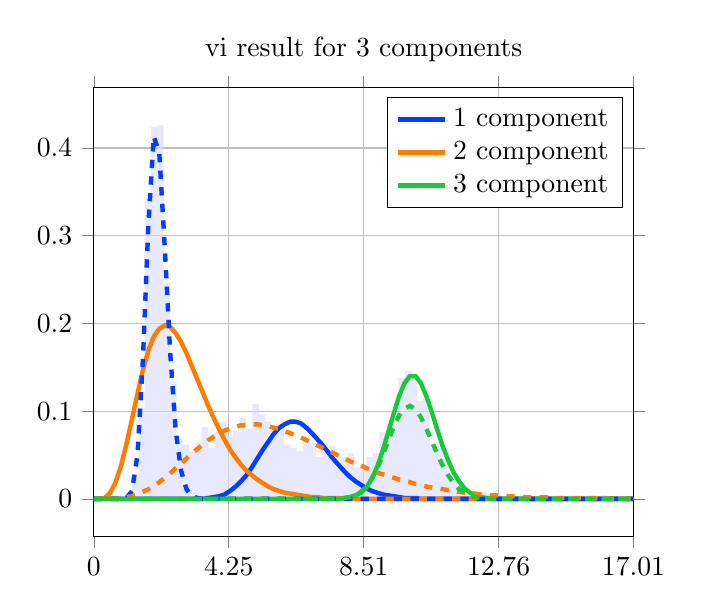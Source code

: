 \begin{tikzpicture}
\begin{axis}[title={vi result for 3 components}, yticklabel style={/pgf/number format/fixed,
            /pgf/number format/precision=3}, grid={major}, yminorgrids={true}, tick align={outside}, xtick={0.0,4.253,8.507,12.76,17.013}, xmin={0.0}, xmax={17.013}, scaled y ticks={false}]
    \addplot[ybar interval, fill={blue!15}, forget plot, opacity={0.6}, draw={none}, bar width={5.0e-6}]
        table[row sep={\\}]
        {
            \\
            0.4  0.002  \\
            0.6  0.0  \\
            0.8  0.0  \\
            1.0  0.008  \\
            1.2  0.028  \\
            1.4  0.104  \\
            1.6  0.342  \\
            1.8  0.424  \\
            2.0  0.426  \\
            2.2  0.246  \\
            2.4  0.134  \\
            2.6  0.068  \\
            2.8  0.062  \\
            3.0  0.054  \\
            3.2  0.064  \\
            3.4  0.082  \\
            3.6  0.058  \\
            3.8  0.076  \\
            4.0  0.088  \\
            4.2  0.072  \\
            4.4  0.078  \\
            4.6  0.092  \\
            4.8  0.08  \\
            5.0  0.108  \\
            5.2  0.096  \\
            5.4  0.088  \\
            5.6  0.082  \\
            5.8  0.08  \\
            6.0  0.062  \\
            6.2  0.058  \\
            6.4  0.054  \\
            6.6  0.072  \\
            6.8  0.064  \\
            7.0  0.048  \\
            7.2  0.056  \\
            7.4  0.06  \\
            7.6  0.036  \\
            7.8  0.048  \\
            8.0  0.052  \\
            8.2  0.036  \\
            8.4  0.04  \\
            8.6  0.048  \\
            8.8  0.052  \\
            9.0  0.076  \\
            9.2  0.078  \\
            9.4  0.086  \\
            9.6  0.138  \\
            9.8  0.146  \\
            10.0  0.134  \\
            10.2  0.112  \\
            10.4  0.12  \\
            10.6  0.062  \\
            10.8  0.06  \\
            11.0  0.046  \\
            11.2  0.024  \\
            11.4  0.026  \\
            11.6  0.01  \\
            11.8  0.008  \\
            12.0  0.004  \\
            12.2  0.008  \\
            12.4  0.006  \\
            12.6  0.006  \\
            12.8  0.002  \\
            13.0  0.004  \\
            13.2  0.0  \\
            13.4  0.002  \\
            13.6  0.002  \\
            13.8  0.0  \\
            14.0  0.002  \\
            14.2  0.002  \\
            14.4  0.0  \\
            14.6  0.0  \\
            14.8  0.0  \\
            15.0  0.0  \\
            15.2  0.0  \\
            15.4  0.002  \\
            15.6  0.0  \\
            15.8  0.0  \\
            16.0  0.004  \\
            16.2  0.0  \\
            16.4  0.0  \\
            16.6  0.0  \\
            16.8  0.0  \\
            17.0  0.002  \\
            17.2  0.0  \\
        }
        ;
    \addplot[style={{ultra thick}}, color={rgb,1:red,0.008;green,0.243;blue,1.0}]
        table[row sep={\\}]
        {
            \\
            0.0  0.0  \\
            0.172  4.358e-43  \\
            0.344  1.305e-32  \\
            0.516  1.161e-26  \\
            0.687  1.449e-22  \\
            0.859  1.743e-19  \\
            1.031  4.778e-17  \\
            1.203  4.72e-15  \\
            1.375  2.209e-13  \\
            1.547  5.842e-12  \\
            1.718  9.851e-11  \\
            1.89  1.154e-9  \\
            2.062  1.001e-8  \\
            2.234  6.745e-8  \\
            2.406  3.665e-7  \\
            2.578  1.655e-6  \\
            2.75  6.357e-6  \\
            2.921  2.119e-5  \\
            3.093  6.232e-5  \\
            3.265  0.0  \\
            3.437  0.0  \\
            3.609  0.001  \\
            3.781  0.002  \\
            3.953  0.003  \\
            4.124  0.005  \\
            4.296  0.009  \\
            4.468  0.014  \\
            4.64  0.02  \\
            4.812  0.027  \\
            4.984  0.036  \\
            5.155  0.046  \\
            5.327  0.056  \\
            5.499  0.065  \\
            5.671  0.074  \\
            5.843  0.081  \\
            6.015  0.085  \\
            6.187  0.088  \\
            6.358  0.088  \\
            6.53  0.086  \\
            6.702  0.081  \\
            6.874  0.075  \\
            7.046  0.068  \\
            7.218  0.061  \\
            7.389  0.053  \\
            7.561  0.045  \\
            7.733  0.038  \\
            7.905  0.031  \\
            8.077  0.025  \\
            8.249  0.02  \\
            8.421  0.016  \\
            8.592  0.012  \\
            8.764  0.009  \\
            8.936  0.007  \\
            9.108  0.005  \\
            9.28  0.004  \\
            9.452  0.003  \\
            9.624  0.002  \\
            9.795  0.001  \\
            9.967  0.001  \\
            10.139  0.001  \\
            10.311  0.0  \\
            10.483  0.0  \\
            10.655  0.0  \\
            10.826  0.0  \\
            10.998  8.482e-5  \\
            11.17  5.513e-5  \\
            11.342  3.553e-5  \\
            11.514  2.271e-5  \\
            11.686  1.44e-5  \\
            11.858  9.058e-6  \\
            12.029  5.655e-6  \\
            12.201  3.504e-6  \\
            12.373  2.156e-6  \\
            12.545  1.317e-6  \\
            12.717  7.994e-7  \\
            12.889  4.819e-7  \\
            13.06  2.886e-7  \\
            13.232  1.718e-7  \\
            13.404  1.016e-7  \\
            13.576  5.977e-8  \\
            13.748  3.494e-8  \\
            13.92  2.031e-8  \\
            14.092  1.175e-8  \\
            14.263  6.754e-9  \\
            14.435  3.864e-9  \\
            14.607  2.199e-9  \\
            14.779  1.245e-9  \\
            14.951  7.016e-10  \\
            15.123  3.935e-10  \\
            15.295  2.196e-10  \\
            15.466  1.22e-10  \\
            15.638  6.75e-11  \\
            15.81  3.718e-11  \\
            15.982  2.039e-11  \\
            16.154  1.113e-11  \\
            16.326  6.055e-12  \\
            16.497  3.28e-12  \\
            16.669  1.77e-12  \\
            16.841  9.512e-13  \\
            17.013  5.093e-13  \\
        }
        ;
    \addlegendentry {1 component}
    \addplot[style={{ultra thick}}, color={rgb,1:red,1.0;green,0.486;blue,0.0}]
        table[row sep={\\}]
        {
            \\
            0.0  0.0  \\
            0.172  7.237e-5  \\
            0.344  0.001  \\
            0.516  0.007  \\
            0.687  0.019  \\
            0.859  0.038  \\
            1.031  0.063  \\
            1.203  0.091  \\
            1.375  0.12  \\
            1.547  0.147  \\
            1.718  0.169  \\
            1.89  0.185  \\
            2.062  0.194  \\
            2.234  0.198  \\
            2.406  0.196  \\
            2.578  0.189  \\
            2.75  0.179  \\
            2.921  0.166  \\
            3.093  0.151  \\
            3.265  0.136  \\
            3.437  0.121  \\
            3.609  0.106  \\
            3.781  0.092  \\
            3.953  0.079  \\
            4.124  0.067  \\
            4.296  0.056  \\
            4.468  0.047  \\
            4.64  0.039  \\
            4.812  0.032  \\
            4.984  0.027  \\
            5.155  0.022  \\
            5.327  0.018  \\
            5.499  0.014  \\
            5.671  0.011  \\
            5.843  0.009  \\
            6.015  0.007  \\
            6.187  0.006  \\
            6.358  0.005  \\
            6.53  0.004  \\
            6.702  0.003  \\
            6.874  0.002  \\
            7.046  0.002  \\
            7.218  0.001  \\
            7.389  0.001  \\
            7.561  0.001  \\
            7.733  0.001  \\
            7.905  0.0  \\
            8.077  0.0  \\
            8.249  0.0  \\
            8.421  0.0  \\
            8.592  0.0  \\
            8.764  0.0  \\
            8.936  9.632e-5  \\
            9.108  7.318e-5  \\
            9.28  5.55e-5  \\
            9.452  4.203e-5  \\
            9.624  3.177e-5  \\
            9.795  2.398e-5  \\
            9.967  1.808e-5  \\
            10.139  1.361e-5  \\
            10.311  1.023e-5  \\
            10.483  7.676e-6  \\
            10.655  5.755e-6  \\
            10.826  4.309e-6  \\
            10.998  3.222e-6  \\
            11.17  2.407e-6  \\
            11.342  1.796e-6  \\
            11.514  1.338e-6  \\
            11.686  9.963e-7  \\
            11.858  7.41e-7  \\
            12.029  5.505e-7  \\
            12.201  4.086e-7  \\
            12.373  3.03e-7  \\
            12.545  2.245e-7  \\
            12.717  1.661e-7  \\
            12.889  1.229e-7  \\
            13.06  9.078e-8  \\
            13.232  6.702e-8  \\
            13.404  4.944e-8  \\
            13.576  3.644e-8  \\
            13.748  2.684e-8  \\
            13.92  1.975e-8  \\
            14.092  1.453e-8  \\
            14.263  1.068e-8  \\
            14.435  7.841e-9  \\
            14.607  5.755e-9  \\
            14.779  4.221e-9  \\
            14.951  3.094e-9  \\
            15.123  2.266e-9  \\
            15.295  1.659e-9  \\
            15.466  1.214e-9  \\
            15.638  8.873e-10  \\
            15.81  6.483e-10  \\
            15.982  4.735e-10  \\
            16.154  3.456e-10  \\
            16.326  2.521e-10  \\
            16.497  1.838e-10  \\
            16.669  1.34e-10  \\
            16.841  9.757e-11  \\
            17.013  7.103e-11  \\
        }
        ;
    \addlegendentry {2 component}
    \addplot[style={{ultra thick}}, color={rgb,1:red,0.102;green,0.788;blue,0.22}]
        table[row sep={\\}]
        {
            \\
            0.0  0.0  \\
            0.172  6.705e-273  \\
            0.344  1.874e-213  \\
            0.516  2.645e-179  \\
            0.687  1.641e-155  \\
            0.859  2.151e-137  \\
            1.031  7.258e-123  \\
            1.203  8.161e-111  \\
            1.375  1.411e-100  \\
            1.547  1.006e-91  \\
            1.718  5.798e-84  \\
            1.89  4.367e-77  \\
            2.062  6.129e-71  \\
            2.234  2.098e-65  \\
            2.406  2.16e-60  \\
            2.578  7.892e-56  \\
            2.75  1.17e-51  \\
            2.921  7.857e-48  \\
            3.093  2.615e-44  \\
            3.265  4.653e-41  \\
            3.437  4.722e-38  \\
            3.609  2.887e-35  \\
            3.781  1.115e-32  \\
            3.953  2.831e-30  \\
            4.124  4.902e-28  \\
            4.296  5.971e-26  \\
            4.468  5.259e-24  \\
            4.64  3.432e-22  \\
            4.812  1.696e-20  \\
            4.984  6.475e-19  \\
            5.155  1.942e-17  \\
            5.327  4.653e-16  \\
            5.499  9.026e-15  \\
            5.671  1.437e-13  \\
            5.843  1.899e-12  \\
            6.015  2.106e-11  \\
            6.187  1.98e-10  \\
            6.358  1.592e-9  \\
            6.53  1.104e-8  \\
            6.702  6.657e-8  \\
            6.874  3.512e-7  \\
            7.046  1.633e-6  \\
            7.218  6.729e-6  \\
            7.389  2.472e-5  \\
            7.561  8.142e-5  \\
            7.733  0.0  \\
            7.905  0.001  \\
            8.077  0.002  \\
            8.249  0.004  \\
            8.421  0.007  \\
            8.592  0.013  \\
            8.764  0.023  \\
            8.936  0.037  \\
            9.108  0.055  \\
            9.28  0.076  \\
            9.452  0.097  \\
            9.624  0.117  \\
            9.795  0.132  \\
            9.967  0.14  \\
            10.139  0.14  \\
            10.311  0.132  \\
            10.483  0.117  \\
            10.655  0.099  \\
            10.826  0.079  \\
            10.998  0.06  \\
            11.17  0.044  \\
            11.342  0.03  \\
            11.514  0.02  \\
            11.686  0.012  \\
            11.858  0.007  \\
            12.029  0.004  \\
            12.201  0.002  \\
            12.373  0.001  \\
            12.545  0.001  \\
            12.717  0.0  \\
            12.889  0.0  \\
            13.06  6.977e-5  \\
            13.232  3.085e-5  \\
            13.404  1.318e-5  \\
            13.576  5.446e-6  \\
            13.748  2.179e-6  \\
            13.92  8.446e-7  \\
            14.092  3.174e-7  \\
            14.263  1.158e-7  \\
            14.435  4.1e-8  \\
            14.607  1.411e-8  \\
            14.779  4.72e-9  \\
            14.951  1.537e-9  \\
            15.123  4.871e-10  \\
            15.295  1.504e-10  \\
            15.466  4.527e-11  \\
            15.638  1.329e-11  \\
            15.81  3.807e-12  \\
            15.982  1.065e-12  \\
            16.154  2.91e-13  \\
            16.326  7.77e-14  \\
            16.497  2.029e-14  \\
            16.669  5.182e-15  \\
            16.841  1.296e-15  \\
            17.013  3.171e-16  \\
        }
        ;
    \addlegendentry {3 component}
    \addplot[style={{ultra thick, dashed}}, color={rgb,1:red,0.008;green,0.243;blue,1.0}]
        table[row sep={\\}]
        {
            \\
            0.0  0.0  \\
            0.172  8.468e-27  \\
            0.344  1.497e-16  \\
            0.516  3.55e-11  \\
            0.687  8.514e-8  \\
            0.859  1.648e-5  \\
            1.031  0.001  \\
            1.203  0.009  \\
            1.375  0.05  \\
            1.547  0.159  \\
            1.718  0.312  \\
            1.89  0.413  \\
            2.062  0.395  \\
            2.234  0.288  \\
            2.406  0.167  \\
            2.578  0.079  \\
            2.75  0.032  \\
            2.921  0.011  \\
            3.093  0.003  \\
            3.265  0.001  \\
            3.437  0.0  \\
            3.609  4.377e-5  \\
            3.781  8.638e-6  \\
            3.953  1.573e-6  \\
            4.124  2.66e-7  \\
            4.296  4.204e-8  \\
            4.468  6.241e-9  \\
            4.64  8.746e-10  \\
            4.812  1.162e-10  \\
            4.984  1.468e-11  \\
            5.155  1.772e-12  \\
            5.327  2.047e-13  \\
            5.499  2.271e-14  \\
            5.671  2.425e-15  \\
            5.843  2.499e-16  \\
            6.015  2.489e-17  \\
            6.187  2.402e-18  \\
            6.358  2.249e-19  \\
            6.53  2.046e-20  \\
            6.702  1.812e-21  \\
            6.874  1.565e-22  \\
            7.046  1.318e-23  \\
            7.218  1.085e-24  \\
            7.389  8.737e-26  \\
            7.561  6.888e-27  \\
            7.733  5.322e-28  \\
            7.905  4.034e-29  \\
            8.077  3.001e-30  \\
            8.249  2.194e-31  \\
            8.421  1.577e-32  \\
            8.592  1.115e-33  \\
            8.764  7.764e-35  \\
            8.936  5.325e-36  \\
            9.108  3.6e-37  \\
            9.28  2.4e-38  \\
            9.452  1.579e-39  \\
            9.624  1.025e-40  \\
            9.795  6.577e-42  \\
            9.967  4.168e-43  \\
            10.139  2.611e-44  \\
            10.311  1.617e-45  \\
            10.483  9.911e-47  \\
            10.655  6.01e-48  \\
            10.826  3.608e-49  \\
            10.998  2.144e-50  \\
            11.17  1.263e-51  \\
            11.342  7.365e-53  \\
            11.514  4.258e-54  \\
            11.686  2.441e-55  \\
            11.858  1.387e-56  \\
            12.029  7.819e-58  \\
            12.201  4.373e-59  \\
            12.373  2.426e-60  \\
            12.545  1.336e-61  \\
            12.717  7.307e-63  \\
            12.889  3.967e-64  \\
            13.06  2.138e-65  \\
            13.232  1.145e-66  \\
            13.404  6.092e-68  \\
            13.576  3.22e-69  \\
            13.748  1.691e-70  \\
            13.92  8.831e-72  \\
            14.092  4.583e-73  \\
            14.263  2.365e-74  \\
            14.435  1.213e-75  \\
            14.607  6.191e-77  \\
            14.779  3.142e-78  \\
            14.951  1.586e-79  \\
            15.123  7.967e-81  \\
            15.295  3.981e-82  \\
            15.466  1.98e-83  \\
            15.638  9.798e-85  \\
            15.81  4.826e-86  \\
            15.982  2.366e-87  \\
            16.154  1.155e-88  \\
            16.326  5.612e-90  \\
            16.497  2.715e-91  \\
            16.669  1.308e-92  \\
            16.841  6.276e-94  \\
            17.013  2.999e-95  \\
        }
        ;
    \addplot[style={{ultra thick, dashed}}, color={rgb,1:red,1.0;green,0.486;blue,0.0}]
        table[row sep={\\}]
        {
            \\
            0.0  0.0  \\
            0.172  5.08e-7  \\
            0.344  1.369e-5  \\
            0.516  8.754e-5  \\
            0.687  0.0  \\
            0.859  0.001  \\
            1.031  0.002  \\
            1.203  0.003  \\
            1.375  0.005  \\
            1.547  0.008  \\
            1.718  0.011  \\
            1.89  0.015  \\
            2.062  0.019  \\
            2.234  0.024  \\
            2.406  0.029  \\
            2.578  0.035  \\
            2.75  0.04  \\
            2.921  0.046  \\
            3.093  0.052  \\
            3.265  0.057  \\
            3.437  0.062  \\
            3.609  0.067  \\
            3.781  0.071  \\
            3.953  0.075  \\
            4.124  0.078  \\
            4.296  0.08  \\
            4.468  0.082  \\
            4.64  0.084  \\
            4.812  0.084  \\
            4.984  0.085  \\
            5.155  0.085  \\
            5.327  0.084  \\
            5.499  0.083  \\
            5.671  0.081  \\
            5.843  0.08  \\
            6.015  0.077  \\
            6.187  0.075  \\
            6.358  0.072  \\
            6.53  0.07  \\
            6.702  0.067  \\
            6.874  0.064  \\
            7.046  0.061  \\
            7.218  0.058  \\
            7.389  0.055  \\
            7.561  0.052  \\
            7.733  0.049  \\
            7.905  0.046  \\
            8.077  0.043  \\
            8.249  0.04  \\
            8.421  0.038  \\
            8.592  0.035  \\
            8.764  0.033  \\
            8.936  0.03  \\
            9.108  0.028  \\
            9.28  0.026  \\
            9.452  0.024  \\
            9.624  0.022  \\
            9.795  0.02  \\
            9.967  0.019  \\
            10.139  0.017  \\
            10.311  0.016  \\
            10.483  0.014  \\
            10.655  0.013  \\
            10.826  0.012  \\
            10.998  0.011  \\
            11.17  0.01  \\
            11.342  0.009  \\
            11.514  0.008  \\
            11.686  0.007  \\
            11.858  0.007  \\
            12.029  0.006  \\
            12.201  0.005  \\
            12.373  0.005  \\
            12.545  0.004  \\
            12.717  0.004  \\
            12.889  0.004  \\
            13.06  0.003  \\
            13.232  0.003  \\
            13.404  0.003  \\
            13.576  0.002  \\
            13.748  0.002  \\
            13.92  0.002  \\
            14.092  0.002  \\
            14.263  0.002  \\
            14.435  0.001  \\
            14.607  0.001  \\
            14.779  0.001  \\
            14.951  0.001  \\
            15.123  0.001  \\
            15.295  0.001  \\
            15.466  0.001  \\
            15.638  0.001  \\
            15.81  0.001  \\
            15.982  0.0  \\
            16.154  0.0  \\
            16.326  0.0  \\
            16.497  0.0  \\
            16.669  0.0  \\
            16.841  0.0  \\
            17.013  0.0  \\
        }
        ;
    \addplot[style={{ultra thick, dashed}}, color={rgb,1:red,0.102;green,0.788;blue,0.22}]
        table[row sep={\\}]
        {
            \\
            0.0  0.0  \\
            0.172  1.528e-267  \\
            0.344  3.948e-209  \\
            0.516  1.399e-175  \\
            0.687  3.281e-152  \\
            0.859  2.035e-134  \\
            1.031  3.74e-120  \\
            1.203  2.527e-108  \\
            1.375  2.821e-98  \\
            1.547  1.371e-89  \\
            1.718  5.626e-82  \\
            1.89  3.124e-75  \\
            2.062  3.326e-69  \\
            2.234  8.85e-64  \\
            2.406  7.228e-59  \\
            2.578  2.133e-54  \\
            2.75  2.595e-50  \\
            2.921  1.448e-46  \\
            3.093  4.056e-43  \\
            3.265  6.141e-40  \\
            3.437  5.353e-37  \\
            3.609  2.835e-34  \\
            3.781  9.559e-32  \\
            3.953  2.135e-29  \\
            4.124  3.273e-27  \\
            4.296  3.551e-25  \\
            4.468  2.801e-23  \\
            4.64  1.646e-21  \\
            4.812  7.358e-20  \\
            4.984  2.552e-18  \\
            5.155  6.985e-17  \\
            5.327  1.532e-15  \\
            5.499  2.732e-14  \\
            5.671  4.012e-13  \\
            5.843  4.905e-12  \\
            6.015  5.05e-11  \\
            6.187  4.418e-10  \\
            6.358  3.315e-9  \\
            6.53  2.151e-8  \\
            6.702  1.216e-7  \\
            6.874  6.031e-7  \\
            7.046  2.641e-6  \\
            7.218  1.027e-5  \\
            7.389  3.57e-5  \\
            7.561  0.0  \\
            7.733  0.0  \\
            7.905  0.001  \\
            8.077  0.002  \\
            8.249  0.004  \\
            8.421  0.008  \\
            8.592  0.014  \\
            8.764  0.023  \\
            8.936  0.035  \\
            9.108  0.05  \\
            9.28  0.066  \\
            9.452  0.082  \\
            9.624  0.095  \\
            9.795  0.103  \\
            9.967  0.106  \\
            10.139  0.102  \\
            10.311  0.093  \\
            10.483  0.08  \\
            10.655  0.066  \\
            10.826  0.051  \\
            10.998  0.038  \\
            11.17  0.027  \\
            11.342  0.018  \\
            11.514  0.011  \\
            11.686  0.007  \\
            11.858  0.004  \\
            12.029  0.002  \\
            12.201  0.001  \\
            12.373  0.001  \\
            12.545  0.0  \\
            12.717  0.0  \\
            12.889  7.321e-5  \\
            13.06  3.286e-5  \\
            13.232  1.425e-5  \\
            13.404  5.974e-6  \\
            13.576  2.424e-6  \\
            13.748  9.528e-7  \\
            13.92  3.63e-7  \\
            14.092  1.342e-7  \\
            14.263  4.816e-8  \\
            14.435  1.679e-8  \\
            14.607  5.691e-9  \\
            14.779  1.876e-9  \\
            14.951  6.023e-10  \\
            15.123  1.883e-10  \\
            15.295  5.738e-11  \\
            15.466  1.705e-11  \\
            15.638  4.944e-12  \\
            15.81  1.399e-12  \\
            15.982  3.869e-13  \\
            16.154  1.045e-13  \\
            16.326  2.762e-14  \\
            16.497  7.137e-15  \\
            16.669  1.805e-15  \\
            16.841  4.469e-16  \\
            17.013  1.084e-16  \\
        }
        ;
\end{axis}
\end{tikzpicture}
